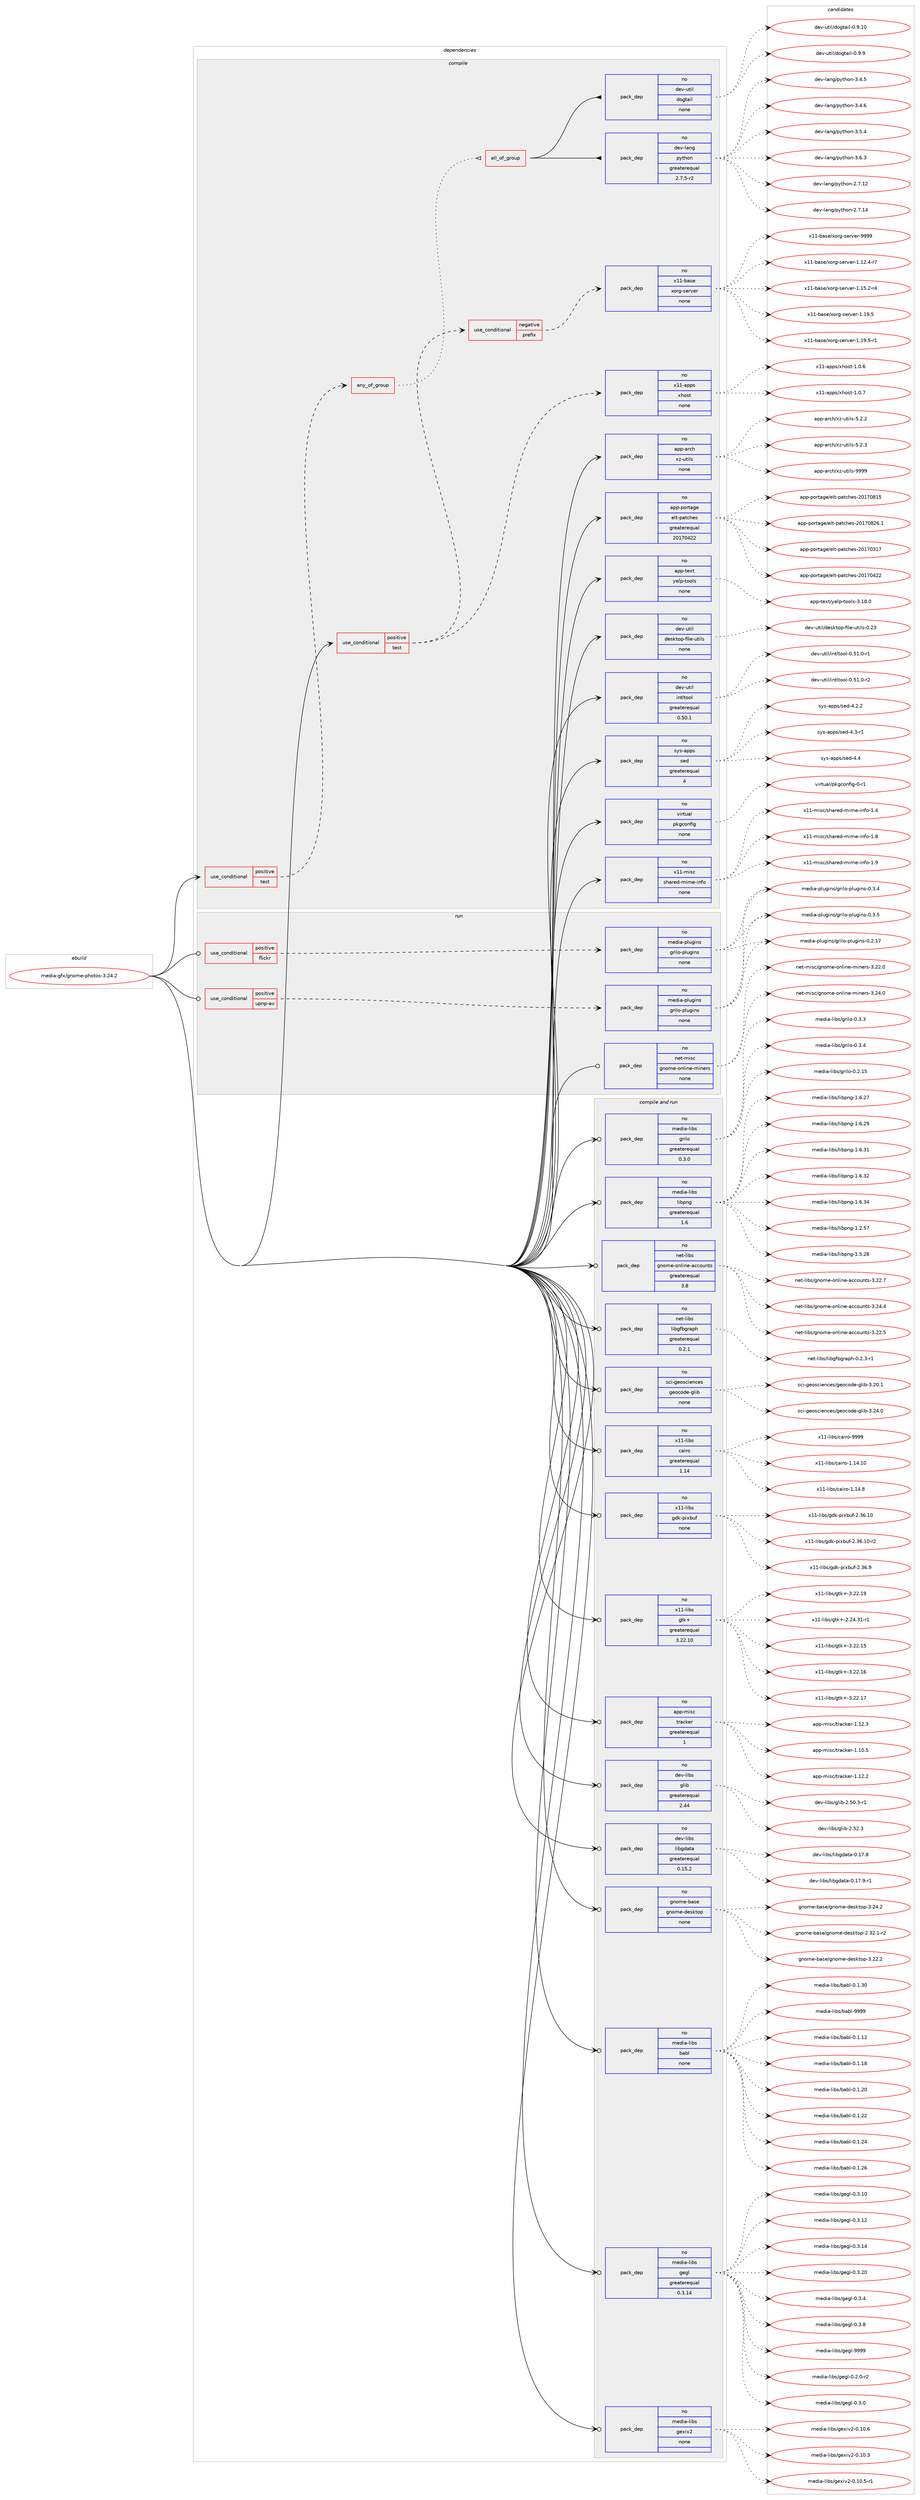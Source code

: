 digraph prolog {

# *************
# Graph options
# *************

newrank=true;
concentrate=true;
compound=true;
graph [rankdir=LR,fontname=Helvetica,fontsize=10,ranksep=1.5];#, ranksep=2.5, nodesep=0.2];
edge  [arrowhead=vee];
node  [fontname=Helvetica,fontsize=10];

# **********
# The ebuild
# **********

subgraph cluster_leftcol {
color=gray;
rank=same;
label=<<i>ebuild</i>>;
id [label="media-gfx/gnome-photos-3.24.2", color=red, width=4, href="../media-gfx/gnome-photos-3.24.2.svg"];
}

# ****************
# The dependencies
# ****************

subgraph cluster_midcol {
color=gray;
label=<<i>dependencies</i>>;
subgraph cluster_compile {
fillcolor="#eeeeee";
style=filled;
label=<<i>compile</i>>;
subgraph cond87514 {
dependency353706 [label=<<TABLE BORDER="0" CELLBORDER="1" CELLSPACING="0" CELLPADDING="4"><TR><TD ROWSPAN="3" CELLPADDING="10">use_conditional</TD></TR><TR><TD>positive</TD></TR><TR><TD>test</TD></TR></TABLE>>, shape=none, color=red];
subgraph any5267 {
dependency353707 [label=<<TABLE BORDER="0" CELLBORDER="1" CELLSPACING="0" CELLPADDING="4"><TR><TD CELLPADDING="10">any_of_group</TD></TR></TABLE>>, shape=none, color=red];subgraph all109 {
dependency353708 [label=<<TABLE BORDER="0" CELLBORDER="1" CELLSPACING="0" CELLPADDING="4"><TR><TD CELLPADDING="10">all_of_group</TD></TR></TABLE>>, shape=none, color=red];subgraph pack260819 {
dependency353709 [label=<<TABLE BORDER="0" CELLBORDER="1" CELLSPACING="0" CELLPADDING="4" WIDTH="220"><TR><TD ROWSPAN="6" CELLPADDING="30">pack_dep</TD></TR><TR><TD WIDTH="110">no</TD></TR><TR><TD>dev-lang</TD></TR><TR><TD>python</TD></TR><TR><TD>greaterequal</TD></TR><TR><TD>2.7.5-r2</TD></TR></TABLE>>, shape=none, color=blue];
}
dependency353708:e -> dependency353709:w [weight=20,style="solid",arrowhead="inv"];
subgraph pack260820 {
dependency353710 [label=<<TABLE BORDER="0" CELLBORDER="1" CELLSPACING="0" CELLPADDING="4" WIDTH="220"><TR><TD ROWSPAN="6" CELLPADDING="30">pack_dep</TD></TR><TR><TD WIDTH="110">no</TD></TR><TR><TD>dev-util</TD></TR><TR><TD>dogtail</TD></TR><TR><TD>none</TD></TR><TR><TD></TD></TR></TABLE>>, shape=none, color=blue];
}
dependency353708:e -> dependency353710:w [weight=20,style="solid",arrowhead="inv"];
}
dependency353707:e -> dependency353708:w [weight=20,style="dotted",arrowhead="oinv"];
}
dependency353706:e -> dependency353707:w [weight=20,style="dashed",arrowhead="vee"];
}
id:e -> dependency353706:w [weight=20,style="solid",arrowhead="vee"];
subgraph cond87515 {
dependency353711 [label=<<TABLE BORDER="0" CELLBORDER="1" CELLSPACING="0" CELLPADDING="4"><TR><TD ROWSPAN="3" CELLPADDING="10">use_conditional</TD></TR><TR><TD>positive</TD></TR><TR><TD>test</TD></TR></TABLE>>, shape=none, color=red];
subgraph cond87516 {
dependency353712 [label=<<TABLE BORDER="0" CELLBORDER="1" CELLSPACING="0" CELLPADDING="4"><TR><TD ROWSPAN="3" CELLPADDING="10">use_conditional</TD></TR><TR><TD>negative</TD></TR><TR><TD>prefix</TD></TR></TABLE>>, shape=none, color=red];
subgraph pack260821 {
dependency353713 [label=<<TABLE BORDER="0" CELLBORDER="1" CELLSPACING="0" CELLPADDING="4" WIDTH="220"><TR><TD ROWSPAN="6" CELLPADDING="30">pack_dep</TD></TR><TR><TD WIDTH="110">no</TD></TR><TR><TD>x11-base</TD></TR><TR><TD>xorg-server</TD></TR><TR><TD>none</TD></TR><TR><TD></TD></TR></TABLE>>, shape=none, color=blue];
}
dependency353712:e -> dependency353713:w [weight=20,style="dashed",arrowhead="vee"];
}
dependency353711:e -> dependency353712:w [weight=20,style="dashed",arrowhead="vee"];
subgraph pack260822 {
dependency353714 [label=<<TABLE BORDER="0" CELLBORDER="1" CELLSPACING="0" CELLPADDING="4" WIDTH="220"><TR><TD ROWSPAN="6" CELLPADDING="30">pack_dep</TD></TR><TR><TD WIDTH="110">no</TD></TR><TR><TD>x11-apps</TD></TR><TR><TD>xhost</TD></TR><TR><TD>none</TD></TR><TR><TD></TD></TR></TABLE>>, shape=none, color=blue];
}
dependency353711:e -> dependency353714:w [weight=20,style="dashed",arrowhead="vee"];
}
id:e -> dependency353711:w [weight=20,style="solid",arrowhead="vee"];
subgraph pack260823 {
dependency353715 [label=<<TABLE BORDER="0" CELLBORDER="1" CELLSPACING="0" CELLPADDING="4" WIDTH="220"><TR><TD ROWSPAN="6" CELLPADDING="30">pack_dep</TD></TR><TR><TD WIDTH="110">no</TD></TR><TR><TD>app-arch</TD></TR><TR><TD>xz-utils</TD></TR><TR><TD>none</TD></TR><TR><TD></TD></TR></TABLE>>, shape=none, color=blue];
}
id:e -> dependency353715:w [weight=20,style="solid",arrowhead="vee"];
subgraph pack260824 {
dependency353716 [label=<<TABLE BORDER="0" CELLBORDER="1" CELLSPACING="0" CELLPADDING="4" WIDTH="220"><TR><TD ROWSPAN="6" CELLPADDING="30">pack_dep</TD></TR><TR><TD WIDTH="110">no</TD></TR><TR><TD>app-portage</TD></TR><TR><TD>elt-patches</TD></TR><TR><TD>greaterequal</TD></TR><TR><TD>20170422</TD></TR></TABLE>>, shape=none, color=blue];
}
id:e -> dependency353716:w [weight=20,style="solid",arrowhead="vee"];
subgraph pack260825 {
dependency353717 [label=<<TABLE BORDER="0" CELLBORDER="1" CELLSPACING="0" CELLPADDING="4" WIDTH="220"><TR><TD ROWSPAN="6" CELLPADDING="30">pack_dep</TD></TR><TR><TD WIDTH="110">no</TD></TR><TR><TD>app-text</TD></TR><TR><TD>yelp-tools</TD></TR><TR><TD>none</TD></TR><TR><TD></TD></TR></TABLE>>, shape=none, color=blue];
}
id:e -> dependency353717:w [weight=20,style="solid",arrowhead="vee"];
subgraph pack260826 {
dependency353718 [label=<<TABLE BORDER="0" CELLBORDER="1" CELLSPACING="0" CELLPADDING="4" WIDTH="220"><TR><TD ROWSPAN="6" CELLPADDING="30">pack_dep</TD></TR><TR><TD WIDTH="110">no</TD></TR><TR><TD>dev-util</TD></TR><TR><TD>desktop-file-utils</TD></TR><TR><TD>none</TD></TR><TR><TD></TD></TR></TABLE>>, shape=none, color=blue];
}
id:e -> dependency353718:w [weight=20,style="solid",arrowhead="vee"];
subgraph pack260827 {
dependency353719 [label=<<TABLE BORDER="0" CELLBORDER="1" CELLSPACING="0" CELLPADDING="4" WIDTH="220"><TR><TD ROWSPAN="6" CELLPADDING="30">pack_dep</TD></TR><TR><TD WIDTH="110">no</TD></TR><TR><TD>dev-util</TD></TR><TR><TD>intltool</TD></TR><TR><TD>greaterequal</TD></TR><TR><TD>0.50.1</TD></TR></TABLE>>, shape=none, color=blue];
}
id:e -> dependency353719:w [weight=20,style="solid",arrowhead="vee"];
subgraph pack260828 {
dependency353720 [label=<<TABLE BORDER="0" CELLBORDER="1" CELLSPACING="0" CELLPADDING="4" WIDTH="220"><TR><TD ROWSPAN="6" CELLPADDING="30">pack_dep</TD></TR><TR><TD WIDTH="110">no</TD></TR><TR><TD>sys-apps</TD></TR><TR><TD>sed</TD></TR><TR><TD>greaterequal</TD></TR><TR><TD>4</TD></TR></TABLE>>, shape=none, color=blue];
}
id:e -> dependency353720:w [weight=20,style="solid",arrowhead="vee"];
subgraph pack260829 {
dependency353721 [label=<<TABLE BORDER="0" CELLBORDER="1" CELLSPACING="0" CELLPADDING="4" WIDTH="220"><TR><TD ROWSPAN="6" CELLPADDING="30">pack_dep</TD></TR><TR><TD WIDTH="110">no</TD></TR><TR><TD>virtual</TD></TR><TR><TD>pkgconfig</TD></TR><TR><TD>none</TD></TR><TR><TD></TD></TR></TABLE>>, shape=none, color=blue];
}
id:e -> dependency353721:w [weight=20,style="solid",arrowhead="vee"];
subgraph pack260830 {
dependency353722 [label=<<TABLE BORDER="0" CELLBORDER="1" CELLSPACING="0" CELLPADDING="4" WIDTH="220"><TR><TD ROWSPAN="6" CELLPADDING="30">pack_dep</TD></TR><TR><TD WIDTH="110">no</TD></TR><TR><TD>x11-misc</TD></TR><TR><TD>shared-mime-info</TD></TR><TR><TD>none</TD></TR><TR><TD></TD></TR></TABLE>>, shape=none, color=blue];
}
id:e -> dependency353722:w [weight=20,style="solid",arrowhead="vee"];
}
subgraph cluster_compileandrun {
fillcolor="#eeeeee";
style=filled;
label=<<i>compile and run</i>>;
subgraph pack260831 {
dependency353723 [label=<<TABLE BORDER="0" CELLBORDER="1" CELLSPACING="0" CELLPADDING="4" WIDTH="220"><TR><TD ROWSPAN="6" CELLPADDING="30">pack_dep</TD></TR><TR><TD WIDTH="110">no</TD></TR><TR><TD>app-misc</TD></TR><TR><TD>tracker</TD></TR><TR><TD>greaterequal</TD></TR><TR><TD>1</TD></TR></TABLE>>, shape=none, color=blue];
}
id:e -> dependency353723:w [weight=20,style="solid",arrowhead="odotvee"];
subgraph pack260832 {
dependency353724 [label=<<TABLE BORDER="0" CELLBORDER="1" CELLSPACING="0" CELLPADDING="4" WIDTH="220"><TR><TD ROWSPAN="6" CELLPADDING="30">pack_dep</TD></TR><TR><TD WIDTH="110">no</TD></TR><TR><TD>dev-libs</TD></TR><TR><TD>glib</TD></TR><TR><TD>greaterequal</TD></TR><TR><TD>2.44</TD></TR></TABLE>>, shape=none, color=blue];
}
id:e -> dependency353724:w [weight=20,style="solid",arrowhead="odotvee"];
subgraph pack260833 {
dependency353725 [label=<<TABLE BORDER="0" CELLBORDER="1" CELLSPACING="0" CELLPADDING="4" WIDTH="220"><TR><TD ROWSPAN="6" CELLPADDING="30">pack_dep</TD></TR><TR><TD WIDTH="110">no</TD></TR><TR><TD>dev-libs</TD></TR><TR><TD>libgdata</TD></TR><TR><TD>greaterequal</TD></TR><TR><TD>0.15.2</TD></TR></TABLE>>, shape=none, color=blue];
}
id:e -> dependency353725:w [weight=20,style="solid",arrowhead="odotvee"];
subgraph pack260834 {
dependency353726 [label=<<TABLE BORDER="0" CELLBORDER="1" CELLSPACING="0" CELLPADDING="4" WIDTH="220"><TR><TD ROWSPAN="6" CELLPADDING="30">pack_dep</TD></TR><TR><TD WIDTH="110">no</TD></TR><TR><TD>gnome-base</TD></TR><TR><TD>gnome-desktop</TD></TR><TR><TD>none</TD></TR><TR><TD></TD></TR></TABLE>>, shape=none, color=blue];
}
id:e -> dependency353726:w [weight=20,style="solid",arrowhead="odotvee"];
subgraph pack260835 {
dependency353727 [label=<<TABLE BORDER="0" CELLBORDER="1" CELLSPACING="0" CELLPADDING="4" WIDTH="220"><TR><TD ROWSPAN="6" CELLPADDING="30">pack_dep</TD></TR><TR><TD WIDTH="110">no</TD></TR><TR><TD>media-libs</TD></TR><TR><TD>babl</TD></TR><TR><TD>none</TD></TR><TR><TD></TD></TR></TABLE>>, shape=none, color=blue];
}
id:e -> dependency353727:w [weight=20,style="solid",arrowhead="odotvee"];
subgraph pack260836 {
dependency353728 [label=<<TABLE BORDER="0" CELLBORDER="1" CELLSPACING="0" CELLPADDING="4" WIDTH="220"><TR><TD ROWSPAN="6" CELLPADDING="30">pack_dep</TD></TR><TR><TD WIDTH="110">no</TD></TR><TR><TD>media-libs</TD></TR><TR><TD>gegl</TD></TR><TR><TD>greaterequal</TD></TR><TR><TD>0.3.14</TD></TR></TABLE>>, shape=none, color=blue];
}
id:e -> dependency353728:w [weight=20,style="solid",arrowhead="odotvee"];
subgraph pack260837 {
dependency353729 [label=<<TABLE BORDER="0" CELLBORDER="1" CELLSPACING="0" CELLPADDING="4" WIDTH="220"><TR><TD ROWSPAN="6" CELLPADDING="30">pack_dep</TD></TR><TR><TD WIDTH="110">no</TD></TR><TR><TD>media-libs</TD></TR><TR><TD>gexiv2</TD></TR><TR><TD>none</TD></TR><TR><TD></TD></TR></TABLE>>, shape=none, color=blue];
}
id:e -> dependency353729:w [weight=20,style="solid",arrowhead="odotvee"];
subgraph pack260838 {
dependency353730 [label=<<TABLE BORDER="0" CELLBORDER="1" CELLSPACING="0" CELLPADDING="4" WIDTH="220"><TR><TD ROWSPAN="6" CELLPADDING="30">pack_dep</TD></TR><TR><TD WIDTH="110">no</TD></TR><TR><TD>media-libs</TD></TR><TR><TD>grilo</TD></TR><TR><TD>greaterequal</TD></TR><TR><TD>0.3.0</TD></TR></TABLE>>, shape=none, color=blue];
}
id:e -> dependency353730:w [weight=20,style="solid",arrowhead="odotvee"];
subgraph pack260839 {
dependency353731 [label=<<TABLE BORDER="0" CELLBORDER="1" CELLSPACING="0" CELLPADDING="4" WIDTH="220"><TR><TD ROWSPAN="6" CELLPADDING="30">pack_dep</TD></TR><TR><TD WIDTH="110">no</TD></TR><TR><TD>media-libs</TD></TR><TR><TD>libpng</TD></TR><TR><TD>greaterequal</TD></TR><TR><TD>1.6</TD></TR></TABLE>>, shape=none, color=blue];
}
id:e -> dependency353731:w [weight=20,style="solid",arrowhead="odotvee"];
subgraph pack260840 {
dependency353732 [label=<<TABLE BORDER="0" CELLBORDER="1" CELLSPACING="0" CELLPADDING="4" WIDTH="220"><TR><TD ROWSPAN="6" CELLPADDING="30">pack_dep</TD></TR><TR><TD WIDTH="110">no</TD></TR><TR><TD>net-libs</TD></TR><TR><TD>gnome-online-accounts</TD></TR><TR><TD>greaterequal</TD></TR><TR><TD>3.8</TD></TR></TABLE>>, shape=none, color=blue];
}
id:e -> dependency353732:w [weight=20,style="solid",arrowhead="odotvee"];
subgraph pack260841 {
dependency353733 [label=<<TABLE BORDER="0" CELLBORDER="1" CELLSPACING="0" CELLPADDING="4" WIDTH="220"><TR><TD ROWSPAN="6" CELLPADDING="30">pack_dep</TD></TR><TR><TD WIDTH="110">no</TD></TR><TR><TD>net-libs</TD></TR><TR><TD>libgfbgraph</TD></TR><TR><TD>greaterequal</TD></TR><TR><TD>0.2.1</TD></TR></TABLE>>, shape=none, color=blue];
}
id:e -> dependency353733:w [weight=20,style="solid",arrowhead="odotvee"];
subgraph pack260842 {
dependency353734 [label=<<TABLE BORDER="0" CELLBORDER="1" CELLSPACING="0" CELLPADDING="4" WIDTH="220"><TR><TD ROWSPAN="6" CELLPADDING="30">pack_dep</TD></TR><TR><TD WIDTH="110">no</TD></TR><TR><TD>sci-geosciences</TD></TR><TR><TD>geocode-glib</TD></TR><TR><TD>none</TD></TR><TR><TD></TD></TR></TABLE>>, shape=none, color=blue];
}
id:e -> dependency353734:w [weight=20,style="solid",arrowhead="odotvee"];
subgraph pack260843 {
dependency353735 [label=<<TABLE BORDER="0" CELLBORDER="1" CELLSPACING="0" CELLPADDING="4" WIDTH="220"><TR><TD ROWSPAN="6" CELLPADDING="30">pack_dep</TD></TR><TR><TD WIDTH="110">no</TD></TR><TR><TD>x11-libs</TD></TR><TR><TD>cairo</TD></TR><TR><TD>greaterequal</TD></TR><TR><TD>1.14</TD></TR></TABLE>>, shape=none, color=blue];
}
id:e -> dependency353735:w [weight=20,style="solid",arrowhead="odotvee"];
subgraph pack260844 {
dependency353736 [label=<<TABLE BORDER="0" CELLBORDER="1" CELLSPACING="0" CELLPADDING="4" WIDTH="220"><TR><TD ROWSPAN="6" CELLPADDING="30">pack_dep</TD></TR><TR><TD WIDTH="110">no</TD></TR><TR><TD>x11-libs</TD></TR><TR><TD>gdk-pixbuf</TD></TR><TR><TD>none</TD></TR><TR><TD></TD></TR></TABLE>>, shape=none, color=blue];
}
id:e -> dependency353736:w [weight=20,style="solid",arrowhead="odotvee"];
subgraph pack260845 {
dependency353737 [label=<<TABLE BORDER="0" CELLBORDER="1" CELLSPACING="0" CELLPADDING="4" WIDTH="220"><TR><TD ROWSPAN="6" CELLPADDING="30">pack_dep</TD></TR><TR><TD WIDTH="110">no</TD></TR><TR><TD>x11-libs</TD></TR><TR><TD>gtk+</TD></TR><TR><TD>greaterequal</TD></TR><TR><TD>3.22.10</TD></TR></TABLE>>, shape=none, color=blue];
}
id:e -> dependency353737:w [weight=20,style="solid",arrowhead="odotvee"];
}
subgraph cluster_run {
fillcolor="#eeeeee";
style=filled;
label=<<i>run</i>>;
subgraph cond87517 {
dependency353738 [label=<<TABLE BORDER="0" CELLBORDER="1" CELLSPACING="0" CELLPADDING="4"><TR><TD ROWSPAN="3" CELLPADDING="10">use_conditional</TD></TR><TR><TD>positive</TD></TR><TR><TD>flickr</TD></TR></TABLE>>, shape=none, color=red];
subgraph pack260846 {
dependency353739 [label=<<TABLE BORDER="0" CELLBORDER="1" CELLSPACING="0" CELLPADDING="4" WIDTH="220"><TR><TD ROWSPAN="6" CELLPADDING="30">pack_dep</TD></TR><TR><TD WIDTH="110">no</TD></TR><TR><TD>media-plugins</TD></TR><TR><TD>grilo-plugins</TD></TR><TR><TD>none</TD></TR><TR><TD></TD></TR></TABLE>>, shape=none, color=blue];
}
dependency353738:e -> dependency353739:w [weight=20,style="dashed",arrowhead="vee"];
}
id:e -> dependency353738:w [weight=20,style="solid",arrowhead="odot"];
subgraph cond87518 {
dependency353740 [label=<<TABLE BORDER="0" CELLBORDER="1" CELLSPACING="0" CELLPADDING="4"><TR><TD ROWSPAN="3" CELLPADDING="10">use_conditional</TD></TR><TR><TD>positive</TD></TR><TR><TD>upnp-av</TD></TR></TABLE>>, shape=none, color=red];
subgraph pack260847 {
dependency353741 [label=<<TABLE BORDER="0" CELLBORDER="1" CELLSPACING="0" CELLPADDING="4" WIDTH="220"><TR><TD ROWSPAN="6" CELLPADDING="30">pack_dep</TD></TR><TR><TD WIDTH="110">no</TD></TR><TR><TD>media-plugins</TD></TR><TR><TD>grilo-plugins</TD></TR><TR><TD>none</TD></TR><TR><TD></TD></TR></TABLE>>, shape=none, color=blue];
}
dependency353740:e -> dependency353741:w [weight=20,style="dashed",arrowhead="vee"];
}
id:e -> dependency353740:w [weight=20,style="solid",arrowhead="odot"];
subgraph pack260848 {
dependency353742 [label=<<TABLE BORDER="0" CELLBORDER="1" CELLSPACING="0" CELLPADDING="4" WIDTH="220"><TR><TD ROWSPAN="6" CELLPADDING="30">pack_dep</TD></TR><TR><TD WIDTH="110">no</TD></TR><TR><TD>net-misc</TD></TR><TR><TD>gnome-online-miners</TD></TR><TR><TD>none</TD></TR><TR><TD></TD></TR></TABLE>>, shape=none, color=blue];
}
id:e -> dependency353742:w [weight=20,style="solid",arrowhead="odot"];
}
}

# **************
# The candidates
# **************

subgraph cluster_choices {
rank=same;
color=gray;
label=<<i>candidates</i>>;

subgraph choice260819 {
color=black;
nodesep=1;
choice10010111845108971101034711212111610411111045504655464950 [label="dev-lang/python-2.7.12", color=red, width=4,href="../dev-lang/python-2.7.12.svg"];
choice10010111845108971101034711212111610411111045504655464952 [label="dev-lang/python-2.7.14", color=red, width=4,href="../dev-lang/python-2.7.14.svg"];
choice100101118451089711010347112121116104111110455146524653 [label="dev-lang/python-3.4.5", color=red, width=4,href="../dev-lang/python-3.4.5.svg"];
choice100101118451089711010347112121116104111110455146524654 [label="dev-lang/python-3.4.6", color=red, width=4,href="../dev-lang/python-3.4.6.svg"];
choice100101118451089711010347112121116104111110455146534652 [label="dev-lang/python-3.5.4", color=red, width=4,href="../dev-lang/python-3.5.4.svg"];
choice100101118451089711010347112121116104111110455146544651 [label="dev-lang/python-3.6.3", color=red, width=4,href="../dev-lang/python-3.6.3.svg"];
dependency353709:e -> choice10010111845108971101034711212111610411111045504655464950:w [style=dotted,weight="100"];
dependency353709:e -> choice10010111845108971101034711212111610411111045504655464952:w [style=dotted,weight="100"];
dependency353709:e -> choice100101118451089711010347112121116104111110455146524653:w [style=dotted,weight="100"];
dependency353709:e -> choice100101118451089711010347112121116104111110455146524654:w [style=dotted,weight="100"];
dependency353709:e -> choice100101118451089711010347112121116104111110455146534652:w [style=dotted,weight="100"];
dependency353709:e -> choice100101118451089711010347112121116104111110455146544651:w [style=dotted,weight="100"];
}
subgraph choice260820 {
color=black;
nodesep=1;
choice10010111845117116105108471001111031169710510845484657464948 [label="dev-util/dogtail-0.9.10", color=red, width=4,href="../dev-util/dogtail-0.9.10.svg"];
choice100101118451171161051084710011110311697105108454846574657 [label="dev-util/dogtail-0.9.9", color=red, width=4,href="../dev-util/dogtail-0.9.9.svg"];
dependency353710:e -> choice10010111845117116105108471001111031169710510845484657464948:w [style=dotted,weight="100"];
dependency353710:e -> choice100101118451171161051084710011110311697105108454846574657:w [style=dotted,weight="100"];
}
subgraph choice260821 {
color=black;
nodesep=1;
choice12049494598971151014712011111410345115101114118101114454946495046524511455 [label="x11-base/xorg-server-1.12.4-r7", color=red, width=4,href="../x11-base/xorg-server-1.12.4-r7.svg"];
choice12049494598971151014712011111410345115101114118101114454946495346504511452 [label="x11-base/xorg-server-1.15.2-r4", color=red, width=4,href="../x11-base/xorg-server-1.15.2-r4.svg"];
choice1204949459897115101471201111141034511510111411810111445494649574653 [label="x11-base/xorg-server-1.19.5", color=red, width=4,href="../x11-base/xorg-server-1.19.5.svg"];
choice12049494598971151014712011111410345115101114118101114454946495746534511449 [label="x11-base/xorg-server-1.19.5-r1", color=red, width=4,href="../x11-base/xorg-server-1.19.5-r1.svg"];
choice120494945989711510147120111114103451151011141181011144557575757 [label="x11-base/xorg-server-9999", color=red, width=4,href="../x11-base/xorg-server-9999.svg"];
dependency353713:e -> choice12049494598971151014712011111410345115101114118101114454946495046524511455:w [style=dotted,weight="100"];
dependency353713:e -> choice12049494598971151014712011111410345115101114118101114454946495346504511452:w [style=dotted,weight="100"];
dependency353713:e -> choice1204949459897115101471201111141034511510111411810111445494649574653:w [style=dotted,weight="100"];
dependency353713:e -> choice12049494598971151014712011111410345115101114118101114454946495746534511449:w [style=dotted,weight="100"];
dependency353713:e -> choice120494945989711510147120111114103451151011141181011144557575757:w [style=dotted,weight="100"];
}
subgraph choice260822 {
color=black;
nodesep=1;
choice1204949459711211211547120104111115116454946484654 [label="x11-apps/xhost-1.0.6", color=red, width=4,href="../x11-apps/xhost-1.0.6.svg"];
choice1204949459711211211547120104111115116454946484655 [label="x11-apps/xhost-1.0.7", color=red, width=4,href="../x11-apps/xhost-1.0.7.svg"];
dependency353714:e -> choice1204949459711211211547120104111115116454946484654:w [style=dotted,weight="100"];
dependency353714:e -> choice1204949459711211211547120104111115116454946484655:w [style=dotted,weight="100"];
}
subgraph choice260823 {
color=black;
nodesep=1;
choice971121124597114991044712012245117116105108115455346504650 [label="app-arch/xz-utils-5.2.2", color=red, width=4,href="../app-arch/xz-utils-5.2.2.svg"];
choice971121124597114991044712012245117116105108115455346504651 [label="app-arch/xz-utils-5.2.3", color=red, width=4,href="../app-arch/xz-utils-5.2.3.svg"];
choice9711211245971149910447120122451171161051081154557575757 [label="app-arch/xz-utils-9999", color=red, width=4,href="../app-arch/xz-utils-9999.svg"];
dependency353715:e -> choice971121124597114991044712012245117116105108115455346504650:w [style=dotted,weight="100"];
dependency353715:e -> choice971121124597114991044712012245117116105108115455346504651:w [style=dotted,weight="100"];
dependency353715:e -> choice9711211245971149910447120122451171161051081154557575757:w [style=dotted,weight="100"];
}
subgraph choice260824 {
color=black;
nodesep=1;
choice97112112451121111141169710310147101108116451129711699104101115455048495548514955 [label="app-portage/elt-patches-20170317", color=red, width=4,href="../app-portage/elt-patches-20170317.svg"];
choice97112112451121111141169710310147101108116451129711699104101115455048495548525050 [label="app-portage/elt-patches-20170422", color=red, width=4,href="../app-portage/elt-patches-20170422.svg"];
choice97112112451121111141169710310147101108116451129711699104101115455048495548564953 [label="app-portage/elt-patches-20170815", color=red, width=4,href="../app-portage/elt-patches-20170815.svg"];
choice971121124511211111411697103101471011081164511297116991041011154550484955485650544649 [label="app-portage/elt-patches-20170826.1", color=red, width=4,href="../app-portage/elt-patches-20170826.1.svg"];
dependency353716:e -> choice97112112451121111141169710310147101108116451129711699104101115455048495548514955:w [style=dotted,weight="100"];
dependency353716:e -> choice97112112451121111141169710310147101108116451129711699104101115455048495548525050:w [style=dotted,weight="100"];
dependency353716:e -> choice97112112451121111141169710310147101108116451129711699104101115455048495548564953:w [style=dotted,weight="100"];
dependency353716:e -> choice971121124511211111411697103101471011081164511297116991041011154550484955485650544649:w [style=dotted,weight="100"];
}
subgraph choice260825 {
color=black;
nodesep=1;
choice9711211245116101120116471211011081124511611111110811545514649564648 [label="app-text/yelp-tools-3.18.0", color=red, width=4,href="../app-text/yelp-tools-3.18.0.svg"];
dependency353717:e -> choice9711211245116101120116471211011081124511611111110811545514649564648:w [style=dotted,weight="100"];
}
subgraph choice260826 {
color=black;
nodesep=1;
choice100101118451171161051084710010111510711611111245102105108101451171161051081154548465051 [label="dev-util/desktop-file-utils-0.23", color=red, width=4,href="../dev-util/desktop-file-utils-0.23.svg"];
dependency353718:e -> choice100101118451171161051084710010111510711611111245102105108101451171161051081154548465051:w [style=dotted,weight="100"];
}
subgraph choice260827 {
color=black;
nodesep=1;
choice1001011184511711610510847105110116108116111111108454846534946484511449 [label="dev-util/intltool-0.51.0-r1", color=red, width=4,href="../dev-util/intltool-0.51.0-r1.svg"];
choice1001011184511711610510847105110116108116111111108454846534946484511450 [label="dev-util/intltool-0.51.0-r2", color=red, width=4,href="../dev-util/intltool-0.51.0-r2.svg"];
dependency353719:e -> choice1001011184511711610510847105110116108116111111108454846534946484511449:w [style=dotted,weight="100"];
dependency353719:e -> choice1001011184511711610510847105110116108116111111108454846534946484511450:w [style=dotted,weight="100"];
}
subgraph choice260828 {
color=black;
nodesep=1;
choice115121115459711211211547115101100455246504650 [label="sys-apps/sed-4.2.2", color=red, width=4,href="../sys-apps/sed-4.2.2.svg"];
choice115121115459711211211547115101100455246514511449 [label="sys-apps/sed-4.3-r1", color=red, width=4,href="../sys-apps/sed-4.3-r1.svg"];
choice11512111545971121121154711510110045524652 [label="sys-apps/sed-4.4", color=red, width=4,href="../sys-apps/sed-4.4.svg"];
dependency353720:e -> choice115121115459711211211547115101100455246504650:w [style=dotted,weight="100"];
dependency353720:e -> choice115121115459711211211547115101100455246514511449:w [style=dotted,weight="100"];
dependency353720:e -> choice11512111545971121121154711510110045524652:w [style=dotted,weight="100"];
}
subgraph choice260829 {
color=black;
nodesep=1;
choice11810511411611797108471121071039911111010210510345484511449 [label="virtual/pkgconfig-0-r1", color=red, width=4,href="../virtual/pkgconfig-0-r1.svg"];
dependency353721:e -> choice11810511411611797108471121071039911111010210510345484511449:w [style=dotted,weight="100"];
}
subgraph choice260830 {
color=black;
nodesep=1;
choice120494945109105115994711510497114101100451091051091014510511010211145494652 [label="x11-misc/shared-mime-info-1.4", color=red, width=4,href="../x11-misc/shared-mime-info-1.4.svg"];
choice120494945109105115994711510497114101100451091051091014510511010211145494656 [label="x11-misc/shared-mime-info-1.8", color=red, width=4,href="../x11-misc/shared-mime-info-1.8.svg"];
choice120494945109105115994711510497114101100451091051091014510511010211145494657 [label="x11-misc/shared-mime-info-1.9", color=red, width=4,href="../x11-misc/shared-mime-info-1.9.svg"];
dependency353722:e -> choice120494945109105115994711510497114101100451091051091014510511010211145494652:w [style=dotted,weight="100"];
dependency353722:e -> choice120494945109105115994711510497114101100451091051091014510511010211145494656:w [style=dotted,weight="100"];
dependency353722:e -> choice120494945109105115994711510497114101100451091051091014510511010211145494657:w [style=dotted,weight="100"];
}
subgraph choice260831 {
color=black;
nodesep=1;
choice97112112451091051159947116114979910710111445494649484653 [label="app-misc/tracker-1.10.5", color=red, width=4,href="../app-misc/tracker-1.10.5.svg"];
choice97112112451091051159947116114979910710111445494649504650 [label="app-misc/tracker-1.12.2", color=red, width=4,href="../app-misc/tracker-1.12.2.svg"];
choice97112112451091051159947116114979910710111445494649504651 [label="app-misc/tracker-1.12.3", color=red, width=4,href="../app-misc/tracker-1.12.3.svg"];
dependency353723:e -> choice97112112451091051159947116114979910710111445494649484653:w [style=dotted,weight="100"];
dependency353723:e -> choice97112112451091051159947116114979910710111445494649504650:w [style=dotted,weight="100"];
dependency353723:e -> choice97112112451091051159947116114979910710111445494649504651:w [style=dotted,weight="100"];
}
subgraph choice260832 {
color=black;
nodesep=1;
choice10010111845108105981154710310810598455046534846514511449 [label="dev-libs/glib-2.50.3-r1", color=red, width=4,href="../dev-libs/glib-2.50.3-r1.svg"];
choice1001011184510810598115471031081059845504653504651 [label="dev-libs/glib-2.52.3", color=red, width=4,href="../dev-libs/glib-2.52.3.svg"];
dependency353724:e -> choice10010111845108105981154710310810598455046534846514511449:w [style=dotted,weight="100"];
dependency353724:e -> choice1001011184510810598115471031081059845504653504651:w [style=dotted,weight="100"];
}
subgraph choice260833 {
color=black;
nodesep=1;
choice10010111845108105981154710810598103100971169745484649554656 [label="dev-libs/libgdata-0.17.8", color=red, width=4,href="../dev-libs/libgdata-0.17.8.svg"];
choice100101118451081059811547108105981031009711697454846495546574511449 [label="dev-libs/libgdata-0.17.9-r1", color=red, width=4,href="../dev-libs/libgdata-0.17.9-r1.svg"];
dependency353725:e -> choice10010111845108105981154710810598103100971169745484649554656:w [style=dotted,weight="100"];
dependency353725:e -> choice100101118451081059811547108105981031009711697454846495546574511449:w [style=dotted,weight="100"];
}
subgraph choice260834 {
color=black;
nodesep=1;
choice1031101111091014598971151014710311011110910145100101115107116111112455046515046494511450 [label="gnome-base/gnome-desktop-2.32.1-r2", color=red, width=4,href="../gnome-base/gnome-desktop-2.32.1-r2.svg"];
choice103110111109101459897115101471031101111091014510010111510711611111245514650504650 [label="gnome-base/gnome-desktop-3.22.2", color=red, width=4,href="../gnome-base/gnome-desktop-3.22.2.svg"];
choice103110111109101459897115101471031101111091014510010111510711611111245514650524650 [label="gnome-base/gnome-desktop-3.24.2", color=red, width=4,href="../gnome-base/gnome-desktop-3.24.2.svg"];
dependency353726:e -> choice1031101111091014598971151014710311011110910145100101115107116111112455046515046494511450:w [style=dotted,weight="100"];
dependency353726:e -> choice103110111109101459897115101471031101111091014510010111510711611111245514650504650:w [style=dotted,weight="100"];
dependency353726:e -> choice103110111109101459897115101471031101111091014510010111510711611111245514650524650:w [style=dotted,weight="100"];
}
subgraph choice260835 {
color=black;
nodesep=1;
choice1091011001059745108105981154798979810845484649464950 [label="media-libs/babl-0.1.12", color=red, width=4,href="../media-libs/babl-0.1.12.svg"];
choice1091011001059745108105981154798979810845484649464956 [label="media-libs/babl-0.1.18", color=red, width=4,href="../media-libs/babl-0.1.18.svg"];
choice1091011001059745108105981154798979810845484649465048 [label="media-libs/babl-0.1.20", color=red, width=4,href="../media-libs/babl-0.1.20.svg"];
choice1091011001059745108105981154798979810845484649465050 [label="media-libs/babl-0.1.22", color=red, width=4,href="../media-libs/babl-0.1.22.svg"];
choice1091011001059745108105981154798979810845484649465052 [label="media-libs/babl-0.1.24", color=red, width=4,href="../media-libs/babl-0.1.24.svg"];
choice1091011001059745108105981154798979810845484649465054 [label="media-libs/babl-0.1.26", color=red, width=4,href="../media-libs/babl-0.1.26.svg"];
choice1091011001059745108105981154798979810845484649465148 [label="media-libs/babl-0.1.30", color=red, width=4,href="../media-libs/babl-0.1.30.svg"];
choice109101100105974510810598115479897981084557575757 [label="media-libs/babl-9999", color=red, width=4,href="../media-libs/babl-9999.svg"];
dependency353727:e -> choice1091011001059745108105981154798979810845484649464950:w [style=dotted,weight="100"];
dependency353727:e -> choice1091011001059745108105981154798979810845484649464956:w [style=dotted,weight="100"];
dependency353727:e -> choice1091011001059745108105981154798979810845484649465048:w [style=dotted,weight="100"];
dependency353727:e -> choice1091011001059745108105981154798979810845484649465050:w [style=dotted,weight="100"];
dependency353727:e -> choice1091011001059745108105981154798979810845484649465052:w [style=dotted,weight="100"];
dependency353727:e -> choice1091011001059745108105981154798979810845484649465054:w [style=dotted,weight="100"];
dependency353727:e -> choice1091011001059745108105981154798979810845484649465148:w [style=dotted,weight="100"];
dependency353727:e -> choice109101100105974510810598115479897981084557575757:w [style=dotted,weight="100"];
}
subgraph choice260836 {
color=black;
nodesep=1;
choice109101100105974510810598115471031011031084548465046484511450 [label="media-libs/gegl-0.2.0-r2", color=red, width=4,href="../media-libs/gegl-0.2.0-r2.svg"];
choice10910110010597451081059811547103101103108454846514648 [label="media-libs/gegl-0.3.0", color=red, width=4,href="../media-libs/gegl-0.3.0.svg"];
choice1091011001059745108105981154710310110310845484651464948 [label="media-libs/gegl-0.3.10", color=red, width=4,href="../media-libs/gegl-0.3.10.svg"];
choice1091011001059745108105981154710310110310845484651464950 [label="media-libs/gegl-0.3.12", color=red, width=4,href="../media-libs/gegl-0.3.12.svg"];
choice1091011001059745108105981154710310110310845484651464952 [label="media-libs/gegl-0.3.14", color=red, width=4,href="../media-libs/gegl-0.3.14.svg"];
choice1091011001059745108105981154710310110310845484651465048 [label="media-libs/gegl-0.3.20", color=red, width=4,href="../media-libs/gegl-0.3.20.svg"];
choice10910110010597451081059811547103101103108454846514652 [label="media-libs/gegl-0.3.4", color=red, width=4,href="../media-libs/gegl-0.3.4.svg"];
choice10910110010597451081059811547103101103108454846514656 [label="media-libs/gegl-0.3.8", color=red, width=4,href="../media-libs/gegl-0.3.8.svg"];
choice109101100105974510810598115471031011031084557575757 [label="media-libs/gegl-9999", color=red, width=4,href="../media-libs/gegl-9999.svg"];
dependency353728:e -> choice109101100105974510810598115471031011031084548465046484511450:w [style=dotted,weight="100"];
dependency353728:e -> choice10910110010597451081059811547103101103108454846514648:w [style=dotted,weight="100"];
dependency353728:e -> choice1091011001059745108105981154710310110310845484651464948:w [style=dotted,weight="100"];
dependency353728:e -> choice1091011001059745108105981154710310110310845484651464950:w [style=dotted,weight="100"];
dependency353728:e -> choice1091011001059745108105981154710310110310845484651464952:w [style=dotted,weight="100"];
dependency353728:e -> choice1091011001059745108105981154710310110310845484651465048:w [style=dotted,weight="100"];
dependency353728:e -> choice10910110010597451081059811547103101103108454846514652:w [style=dotted,weight="100"];
dependency353728:e -> choice10910110010597451081059811547103101103108454846514656:w [style=dotted,weight="100"];
dependency353728:e -> choice109101100105974510810598115471031011031084557575757:w [style=dotted,weight="100"];
}
subgraph choice260837 {
color=black;
nodesep=1;
choice109101100105974510810598115471031011201051185045484649484651 [label="media-libs/gexiv2-0.10.3", color=red, width=4,href="../media-libs/gexiv2-0.10.3.svg"];
choice1091011001059745108105981154710310112010511850454846494846534511449 [label="media-libs/gexiv2-0.10.5-r1", color=red, width=4,href="../media-libs/gexiv2-0.10.5-r1.svg"];
choice109101100105974510810598115471031011201051185045484649484654 [label="media-libs/gexiv2-0.10.6", color=red, width=4,href="../media-libs/gexiv2-0.10.6.svg"];
dependency353729:e -> choice109101100105974510810598115471031011201051185045484649484651:w [style=dotted,weight="100"];
dependency353729:e -> choice1091011001059745108105981154710310112010511850454846494846534511449:w [style=dotted,weight="100"];
dependency353729:e -> choice109101100105974510810598115471031011201051185045484649484654:w [style=dotted,weight="100"];
}
subgraph choice260838 {
color=black;
nodesep=1;
choice1091011001059745108105981154710311410510811145484650464953 [label="media-libs/grilo-0.2.15", color=red, width=4,href="../media-libs/grilo-0.2.15.svg"];
choice10910110010597451081059811547103114105108111454846514651 [label="media-libs/grilo-0.3.3", color=red, width=4,href="../media-libs/grilo-0.3.3.svg"];
choice10910110010597451081059811547103114105108111454846514652 [label="media-libs/grilo-0.3.4", color=red, width=4,href="../media-libs/grilo-0.3.4.svg"];
dependency353730:e -> choice1091011001059745108105981154710311410510811145484650464953:w [style=dotted,weight="100"];
dependency353730:e -> choice10910110010597451081059811547103114105108111454846514651:w [style=dotted,weight="100"];
dependency353730:e -> choice10910110010597451081059811547103114105108111454846514652:w [style=dotted,weight="100"];
}
subgraph choice260839 {
color=black;
nodesep=1;
choice109101100105974510810598115471081059811211010345494650465355 [label="media-libs/libpng-1.2.57", color=red, width=4,href="../media-libs/libpng-1.2.57.svg"];
choice109101100105974510810598115471081059811211010345494653465056 [label="media-libs/libpng-1.5.28", color=red, width=4,href="../media-libs/libpng-1.5.28.svg"];
choice109101100105974510810598115471081059811211010345494654465055 [label="media-libs/libpng-1.6.27", color=red, width=4,href="../media-libs/libpng-1.6.27.svg"];
choice109101100105974510810598115471081059811211010345494654465057 [label="media-libs/libpng-1.6.29", color=red, width=4,href="../media-libs/libpng-1.6.29.svg"];
choice109101100105974510810598115471081059811211010345494654465149 [label="media-libs/libpng-1.6.31", color=red, width=4,href="../media-libs/libpng-1.6.31.svg"];
choice109101100105974510810598115471081059811211010345494654465150 [label="media-libs/libpng-1.6.32", color=red, width=4,href="../media-libs/libpng-1.6.32.svg"];
choice109101100105974510810598115471081059811211010345494654465152 [label="media-libs/libpng-1.6.34", color=red, width=4,href="../media-libs/libpng-1.6.34.svg"];
dependency353731:e -> choice109101100105974510810598115471081059811211010345494650465355:w [style=dotted,weight="100"];
dependency353731:e -> choice109101100105974510810598115471081059811211010345494653465056:w [style=dotted,weight="100"];
dependency353731:e -> choice109101100105974510810598115471081059811211010345494654465055:w [style=dotted,weight="100"];
dependency353731:e -> choice109101100105974510810598115471081059811211010345494654465057:w [style=dotted,weight="100"];
dependency353731:e -> choice109101100105974510810598115471081059811211010345494654465149:w [style=dotted,weight="100"];
dependency353731:e -> choice109101100105974510810598115471081059811211010345494654465150:w [style=dotted,weight="100"];
dependency353731:e -> choice109101100105974510810598115471081059811211010345494654465152:w [style=dotted,weight="100"];
}
subgraph choice260840 {
color=black;
nodesep=1;
choice110101116451081059811547103110111109101451111101081051101014597999911111711011611545514650504653 [label="net-libs/gnome-online-accounts-3.22.5", color=red, width=4,href="../net-libs/gnome-online-accounts-3.22.5.svg"];
choice110101116451081059811547103110111109101451111101081051101014597999911111711011611545514650504655 [label="net-libs/gnome-online-accounts-3.22.7", color=red, width=4,href="../net-libs/gnome-online-accounts-3.22.7.svg"];
choice110101116451081059811547103110111109101451111101081051101014597999911111711011611545514650524652 [label="net-libs/gnome-online-accounts-3.24.4", color=red, width=4,href="../net-libs/gnome-online-accounts-3.24.4.svg"];
dependency353732:e -> choice110101116451081059811547103110111109101451111101081051101014597999911111711011611545514650504653:w [style=dotted,weight="100"];
dependency353732:e -> choice110101116451081059811547103110111109101451111101081051101014597999911111711011611545514650504655:w [style=dotted,weight="100"];
dependency353732:e -> choice110101116451081059811547103110111109101451111101081051101014597999911111711011611545514650524652:w [style=dotted,weight="100"];
}
subgraph choice260841 {
color=black;
nodesep=1;
choice1101011164510810598115471081059810310298103114971121044548465046514511449 [label="net-libs/libgfbgraph-0.2.3-r1", color=red, width=4,href="../net-libs/libgfbgraph-0.2.3-r1.svg"];
dependency353733:e -> choice1101011164510810598115471081059810310298103114971121044548465046514511449:w [style=dotted,weight="100"];
}
subgraph choice260842 {
color=black;
nodesep=1;
choice115991054510310111111599105101110991011154710310111199111100101451031081059845514650484649 [label="sci-geosciences/geocode-glib-3.20.1", color=red, width=4,href="../sci-geosciences/geocode-glib-3.20.1.svg"];
choice115991054510310111111599105101110991011154710310111199111100101451031081059845514650524648 [label="sci-geosciences/geocode-glib-3.24.0", color=red, width=4,href="../sci-geosciences/geocode-glib-3.24.0.svg"];
dependency353734:e -> choice115991054510310111111599105101110991011154710310111199111100101451031081059845514650484649:w [style=dotted,weight="100"];
dependency353734:e -> choice115991054510310111111599105101110991011154710310111199111100101451031081059845514650524648:w [style=dotted,weight="100"];
}
subgraph choice260843 {
color=black;
nodesep=1;
choice120494945108105981154799971051141114549464952464948 [label="x11-libs/cairo-1.14.10", color=red, width=4,href="../x11-libs/cairo-1.14.10.svg"];
choice1204949451081059811547999710511411145494649524656 [label="x11-libs/cairo-1.14.8", color=red, width=4,href="../x11-libs/cairo-1.14.8.svg"];
choice120494945108105981154799971051141114557575757 [label="x11-libs/cairo-9999", color=red, width=4,href="../x11-libs/cairo-9999.svg"];
dependency353735:e -> choice120494945108105981154799971051141114549464952464948:w [style=dotted,weight="100"];
dependency353735:e -> choice1204949451081059811547999710511411145494649524656:w [style=dotted,weight="100"];
dependency353735:e -> choice120494945108105981154799971051141114557575757:w [style=dotted,weight="100"];
}
subgraph choice260844 {
color=black;
nodesep=1;
choice120494945108105981154710310010745112105120981171024550465154464948 [label="x11-libs/gdk-pixbuf-2.36.10", color=red, width=4,href="../x11-libs/gdk-pixbuf-2.36.10.svg"];
choice1204949451081059811547103100107451121051209811710245504651544649484511450 [label="x11-libs/gdk-pixbuf-2.36.10-r2", color=red, width=4,href="../x11-libs/gdk-pixbuf-2.36.10-r2.svg"];
choice1204949451081059811547103100107451121051209811710245504651544657 [label="x11-libs/gdk-pixbuf-2.36.9", color=red, width=4,href="../x11-libs/gdk-pixbuf-2.36.9.svg"];
dependency353736:e -> choice120494945108105981154710310010745112105120981171024550465154464948:w [style=dotted,weight="100"];
dependency353736:e -> choice1204949451081059811547103100107451121051209811710245504651544649484511450:w [style=dotted,weight="100"];
dependency353736:e -> choice1204949451081059811547103100107451121051209811710245504651544657:w [style=dotted,weight="100"];
}
subgraph choice260845 {
color=black;
nodesep=1;
choice12049494510810598115471031161074345504650524651494511449 [label="x11-libs/gtk+-2.24.31-r1", color=red, width=4,href="../x11-libs/gtk+-2.24.31-r1.svg"];
choice1204949451081059811547103116107434551465050464953 [label="x11-libs/gtk+-3.22.15", color=red, width=4,href="../x11-libs/gtk+-3.22.15.svg"];
choice1204949451081059811547103116107434551465050464954 [label="x11-libs/gtk+-3.22.16", color=red, width=4,href="../x11-libs/gtk+-3.22.16.svg"];
choice1204949451081059811547103116107434551465050464955 [label="x11-libs/gtk+-3.22.17", color=red, width=4,href="../x11-libs/gtk+-3.22.17.svg"];
choice1204949451081059811547103116107434551465050464957 [label="x11-libs/gtk+-3.22.19", color=red, width=4,href="../x11-libs/gtk+-3.22.19.svg"];
dependency353737:e -> choice12049494510810598115471031161074345504650524651494511449:w [style=dotted,weight="100"];
dependency353737:e -> choice1204949451081059811547103116107434551465050464953:w [style=dotted,weight="100"];
dependency353737:e -> choice1204949451081059811547103116107434551465050464954:w [style=dotted,weight="100"];
dependency353737:e -> choice1204949451081059811547103116107434551465050464955:w [style=dotted,weight="100"];
dependency353737:e -> choice1204949451081059811547103116107434551465050464957:w [style=dotted,weight="100"];
}
subgraph choice260846 {
color=black;
nodesep=1;
choice1091011001059745112108117103105110115471031141051081114511210811710310511011545484650464955 [label="media-plugins/grilo-plugins-0.2.17", color=red, width=4,href="../media-plugins/grilo-plugins-0.2.17.svg"];
choice10910110010597451121081171031051101154710311410510811145112108117103105110115454846514652 [label="media-plugins/grilo-plugins-0.3.4", color=red, width=4,href="../media-plugins/grilo-plugins-0.3.4.svg"];
choice10910110010597451121081171031051101154710311410510811145112108117103105110115454846514653 [label="media-plugins/grilo-plugins-0.3.5", color=red, width=4,href="../media-plugins/grilo-plugins-0.3.5.svg"];
dependency353739:e -> choice1091011001059745112108117103105110115471031141051081114511210811710310511011545484650464955:w [style=dotted,weight="100"];
dependency353739:e -> choice10910110010597451121081171031051101154710311410510811145112108117103105110115454846514652:w [style=dotted,weight="100"];
dependency353739:e -> choice10910110010597451121081171031051101154710311410510811145112108117103105110115454846514653:w [style=dotted,weight="100"];
}
subgraph choice260847 {
color=black;
nodesep=1;
choice1091011001059745112108117103105110115471031141051081114511210811710310511011545484650464955 [label="media-plugins/grilo-plugins-0.2.17", color=red, width=4,href="../media-plugins/grilo-plugins-0.2.17.svg"];
choice10910110010597451121081171031051101154710311410510811145112108117103105110115454846514652 [label="media-plugins/grilo-plugins-0.3.4", color=red, width=4,href="../media-plugins/grilo-plugins-0.3.4.svg"];
choice10910110010597451121081171031051101154710311410510811145112108117103105110115454846514653 [label="media-plugins/grilo-plugins-0.3.5", color=red, width=4,href="../media-plugins/grilo-plugins-0.3.5.svg"];
dependency353741:e -> choice1091011001059745112108117103105110115471031141051081114511210811710310511011545484650464955:w [style=dotted,weight="100"];
dependency353741:e -> choice10910110010597451121081171031051101154710311410510811145112108117103105110115454846514652:w [style=dotted,weight="100"];
dependency353741:e -> choice10910110010597451121081171031051101154710311410510811145112108117103105110115454846514653:w [style=dotted,weight="100"];
}
subgraph choice260848 {
color=black;
nodesep=1;
choice110101116451091051159947103110111109101451111101081051101014510910511010111411545514650504648 [label="net-misc/gnome-online-miners-3.22.0", color=red, width=4,href="../net-misc/gnome-online-miners-3.22.0.svg"];
choice110101116451091051159947103110111109101451111101081051101014510910511010111411545514650524648 [label="net-misc/gnome-online-miners-3.24.0", color=red, width=4,href="../net-misc/gnome-online-miners-3.24.0.svg"];
dependency353742:e -> choice110101116451091051159947103110111109101451111101081051101014510910511010111411545514650504648:w [style=dotted,weight="100"];
dependency353742:e -> choice110101116451091051159947103110111109101451111101081051101014510910511010111411545514650524648:w [style=dotted,weight="100"];
}
}

}
